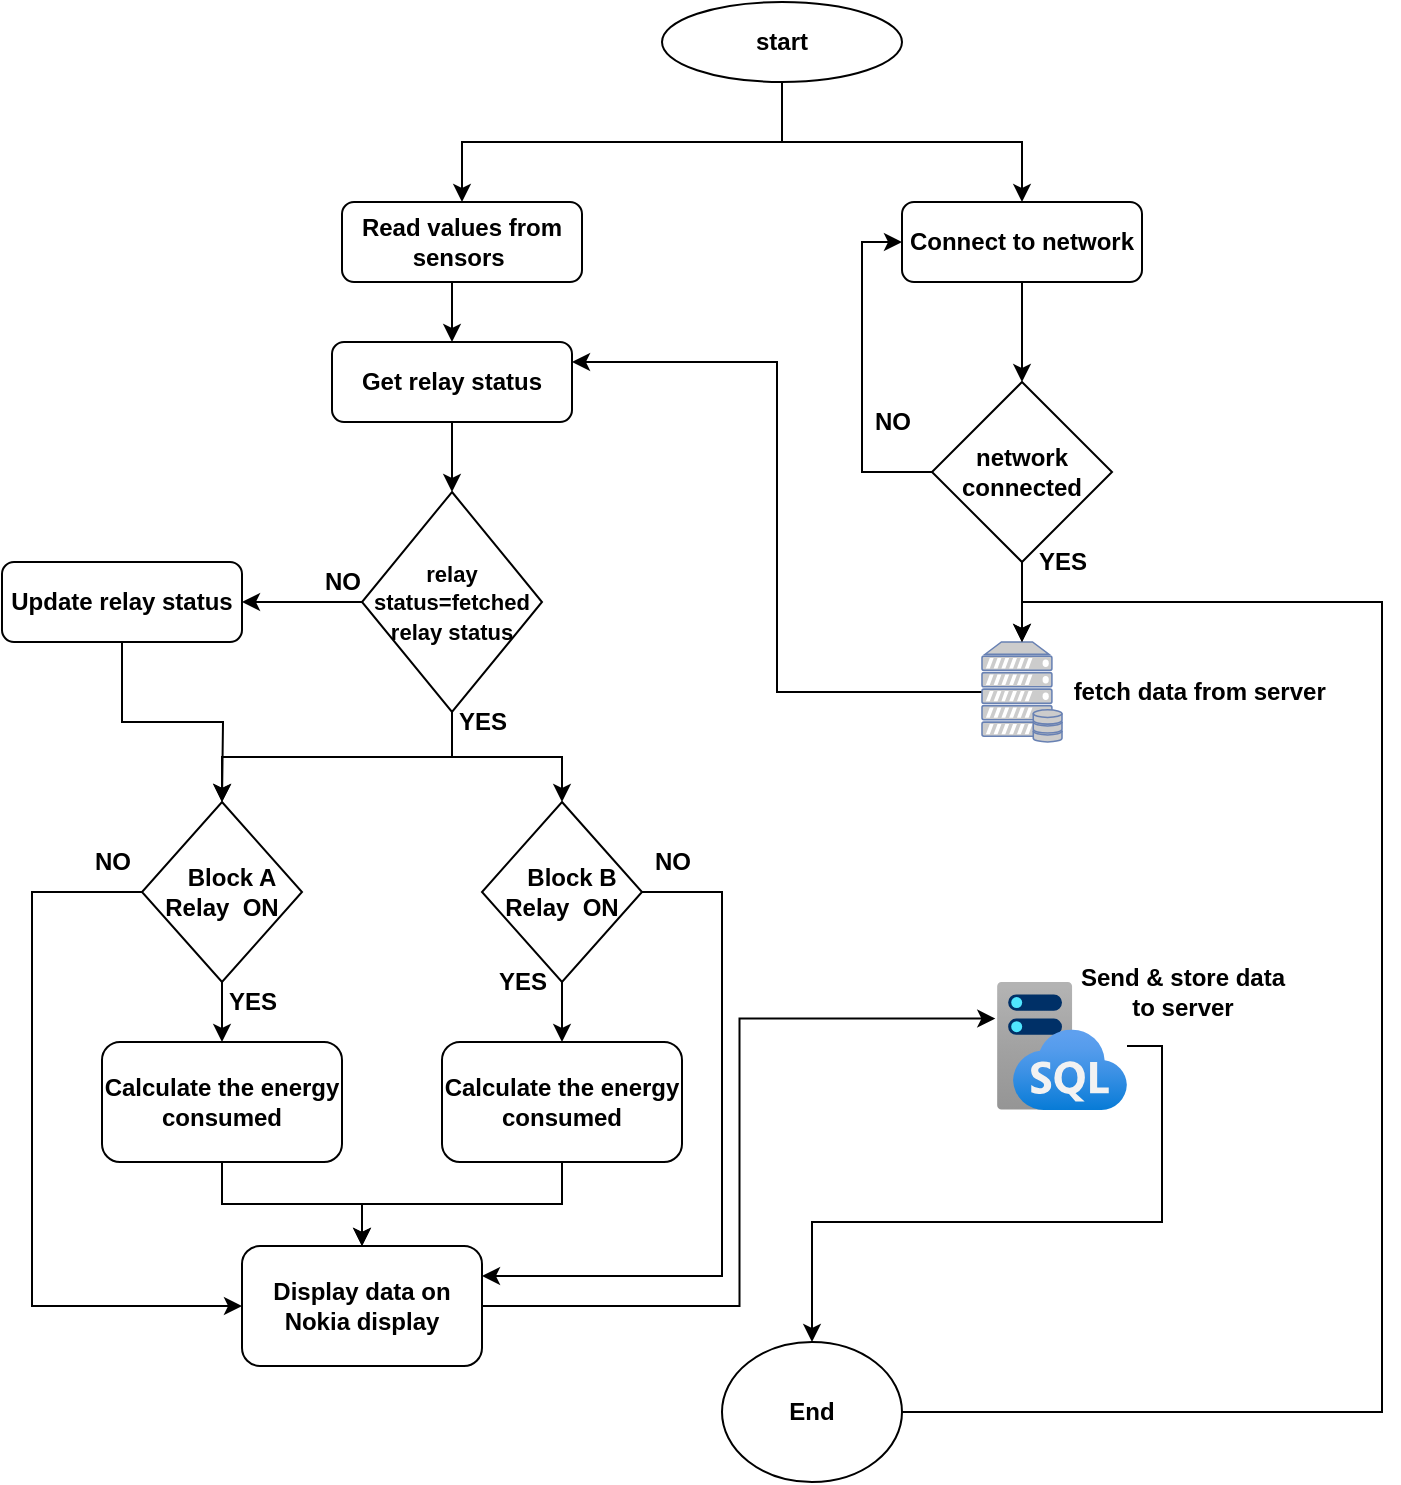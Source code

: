 <mxfile version="13.9.9" type="device"><diagram id="2AVPDu9LCGRg4zVZazyo" name="Page-1"><mxGraphModel dx="768" dy="474" grid="1" gridSize="10" guides="1" tooltips="1" connect="1" arrows="1" fold="1" page="1" pageScale="1" pageWidth="850" pageHeight="1100" math="0" shadow="0"><root><mxCell id="0"/><mxCell id="1" parent="0"/><mxCell id="F3STh09I04MzTzq_shMh-28" style="edgeStyle=orthogonalEdgeStyle;rounded=0;orthogonalLoop=1;jettySize=auto;html=1;exitX=0.5;exitY=1;exitDx=0;exitDy=0;" parent="1" source="F3STh09I04MzTzq_shMh-1" target="F3STh09I04MzTzq_shMh-2" edge="1"><mxGeometry relative="1" as="geometry"/></mxCell><mxCell id="F3STh09I04MzTzq_shMh-29" style="edgeStyle=orthogonalEdgeStyle;rounded=0;orthogonalLoop=1;jettySize=auto;html=1;exitX=0.5;exitY=1;exitDx=0;exitDy=0;entryX=0.5;entryY=0;entryDx=0;entryDy=0;" parent="1" source="F3STh09I04MzTzq_shMh-1" target="F3STh09I04MzTzq_shMh-9" edge="1"><mxGeometry relative="1" as="geometry"/></mxCell><mxCell id="F3STh09I04MzTzq_shMh-1" value="&lt;b&gt;start&lt;/b&gt;" style="ellipse;whiteSpace=wrap;html=1;" parent="1" vertex="1"><mxGeometry x="400" y="60" width="120" height="40" as="geometry"/></mxCell><mxCell id="F3STh09I04MzTzq_shMh-2" value="&lt;b&gt;Connect to network&lt;/b&gt;" style="rounded=1;whiteSpace=wrap;html=1;" parent="1" vertex="1"><mxGeometry x="520" y="160" width="120" height="40" as="geometry"/></mxCell><mxCell id="F3STh09I04MzTzq_shMh-27" style="edgeStyle=orthogonalEdgeStyle;rounded=0;orthogonalLoop=1;jettySize=auto;html=1;exitX=0;exitY=0.5;exitDx=0;exitDy=0;entryX=0;entryY=0.5;entryDx=0;entryDy=0;" parent="1" source="F3STh09I04MzTzq_shMh-3" target="F3STh09I04MzTzq_shMh-2" edge="1"><mxGeometry relative="1" as="geometry"/></mxCell><mxCell id="F3STh09I04MzTzq_shMh-3" value="&lt;b&gt;network connected&lt;/b&gt;" style="rhombus;whiteSpace=wrap;html=1;" parent="1" vertex="1"><mxGeometry x="535" y="250" width="90" height="90" as="geometry"/></mxCell><mxCell id="F3STh09I04MzTzq_shMh-5" value="" style="endArrow=classic;html=1;exitX=0.5;exitY=1;exitDx=0;exitDy=0;entryX=0.5;entryY=0;entryDx=0;entryDy=0;" parent="1" source="F3STh09I04MzTzq_shMh-2" target="F3STh09I04MzTzq_shMh-3" edge="1"><mxGeometry width="50" height="50" relative="1" as="geometry"><mxPoint x="440" y="290" as="sourcePoint"/><mxPoint x="490" y="240" as="targetPoint"/></mxGeometry></mxCell><mxCell id="F3STh09I04MzTzq_shMh-8" value="&lt;b&gt;NO&lt;/b&gt;" style="text;html=1;align=center;verticalAlign=middle;resizable=0;points=[];autosize=1;" parent="1" vertex="1"><mxGeometry x="500" y="260" width="30" height="20" as="geometry"/></mxCell><mxCell id="F3STh09I04MzTzq_shMh-30" style="edgeStyle=orthogonalEdgeStyle;rounded=0;orthogonalLoop=1;jettySize=auto;html=1;exitX=0.5;exitY=1;exitDx=0;exitDy=0;entryX=0.5;entryY=0;entryDx=0;entryDy=0;" parent="1" source="F3STh09I04MzTzq_shMh-9" target="F3STh09I04MzTzq_shMh-25" edge="1"><mxGeometry relative="1" as="geometry"/></mxCell><mxCell id="F3STh09I04MzTzq_shMh-9" value="&lt;b&gt;Read values from sensors&amp;nbsp;&lt;/b&gt;" style="rounded=1;whiteSpace=wrap;html=1;" parent="1" vertex="1"><mxGeometry x="240" y="160" width="120" height="40" as="geometry"/></mxCell><mxCell id="F3STh09I04MzTzq_shMh-26" style="edgeStyle=orthogonalEdgeStyle;rounded=0;orthogonalLoop=1;jettySize=auto;html=1;exitX=0;exitY=0.5;exitDx=0;exitDy=0;exitPerimeter=0;entryX=1;entryY=0.25;entryDx=0;entryDy=0;" parent="1" source="F3STh09I04MzTzq_shMh-11" target="F3STh09I04MzTzq_shMh-25" edge="1"><mxGeometry relative="1" as="geometry"/></mxCell><mxCell id="F3STh09I04MzTzq_shMh-11" value="" style="fontColor=#0066CC;verticalAlign=top;verticalLabelPosition=bottom;labelPosition=center;align=center;html=1;outlineConnect=0;fillColor=#CCCCCC;strokeColor=#6881B3;gradientColor=none;gradientDirection=north;strokeWidth=2;shape=mxgraph.networks.server_storage;" parent="1" vertex="1"><mxGeometry x="560" y="380" width="40" height="50" as="geometry"/></mxCell><mxCell id="F3STh09I04MzTzq_shMh-12" value="" style="endArrow=classic;html=1;exitX=0.5;exitY=1;exitDx=0;exitDy=0;entryX=0.5;entryY=0;entryDx=0;entryDy=0;entryPerimeter=0;" parent="1" source="F3STh09I04MzTzq_shMh-3" target="F3STh09I04MzTzq_shMh-11" edge="1"><mxGeometry width="50" height="50" relative="1" as="geometry"><mxPoint x="400" y="360" as="sourcePoint"/><mxPoint x="450" y="310" as="targetPoint"/></mxGeometry></mxCell><mxCell id="F3STh09I04MzTzq_shMh-13" value="&lt;b&gt;fetch data from server&amp;nbsp;&lt;/b&gt;" style="text;html=1;align=center;verticalAlign=middle;resizable=0;points=[];autosize=1;" parent="1" vertex="1"><mxGeometry x="600" y="395" width="140" height="20" as="geometry"/></mxCell><mxCell id="F3STh09I04MzTzq_shMh-14" value="&lt;b&gt;YES&lt;/b&gt;" style="text;html=1;align=center;verticalAlign=middle;resizable=0;points=[];autosize=1;" parent="1" vertex="1"><mxGeometry x="580" y="330" width="40" height="20" as="geometry"/></mxCell><mxCell id="F3STh09I04MzTzq_shMh-38" style="edgeStyle=orthogonalEdgeStyle;rounded=0;orthogonalLoop=1;jettySize=auto;html=1;exitX=0.5;exitY=1;exitDx=0;exitDy=0;entryX=0.5;entryY=0;entryDx=0;entryDy=0;" parent="1" source="F3STh09I04MzTzq_shMh-15" target="F3STh09I04MzTzq_shMh-35" edge="1"><mxGeometry relative="1" as="geometry"/></mxCell><mxCell id="F3STh09I04MzTzq_shMh-15" value="&lt;b&gt;Calculate the energy consumed&lt;/b&gt;" style="rounded=1;whiteSpace=wrap;html=1;" parent="1" vertex="1"><mxGeometry x="290" y="580" width="120" height="60" as="geometry"/></mxCell><mxCell id="F3STh09I04MzTzq_shMh-34" style="edgeStyle=orthogonalEdgeStyle;rounded=0;orthogonalLoop=1;jettySize=auto;html=1;exitX=0.5;exitY=1;exitDx=0;exitDy=0;entryX=0.5;entryY=0;entryDx=0;entryDy=0;" parent="1" source="F3STh09I04MzTzq_shMh-18" target="F3STh09I04MzTzq_shMh-15" edge="1"><mxGeometry relative="1" as="geometry"/></mxCell><mxCell id="Jp4tuCl4zfxZRG8agyWa-13" style="edgeStyle=orthogonalEdgeStyle;rounded=0;orthogonalLoop=1;jettySize=auto;html=1;exitX=1;exitY=0.5;exitDx=0;exitDy=0;entryX=1;entryY=0.25;entryDx=0;entryDy=0;" edge="1" parent="1" source="F3STh09I04MzTzq_shMh-18" target="F3STh09I04MzTzq_shMh-35"><mxGeometry relative="1" as="geometry"><Array as="points"><mxPoint x="430" y="505"/><mxPoint x="430" y="697"/></Array></mxGeometry></mxCell><mxCell id="F3STh09I04MzTzq_shMh-18" value="&lt;b&gt;&amp;nbsp; &amp;nbsp; Block B&amp;nbsp; Relay&amp;nbsp; ON&lt;/b&gt;" style="rhombus;whiteSpace=wrap;html=1;" parent="1" vertex="1"><mxGeometry x="310" y="460" width="80" height="90" as="geometry"/></mxCell><mxCell id="F3STh09I04MzTzq_shMh-36" style="edgeStyle=orthogonalEdgeStyle;rounded=0;orthogonalLoop=1;jettySize=auto;html=1;exitX=0.5;exitY=1;exitDx=0;exitDy=0;entryX=0.5;entryY=0;entryDx=0;entryDy=0;" parent="1" source="F3STh09I04MzTzq_shMh-23" target="F3STh09I04MzTzq_shMh-35" edge="1"><mxGeometry relative="1" as="geometry"/></mxCell><mxCell id="F3STh09I04MzTzq_shMh-23" value="&lt;b&gt;Calculate the energy consumed&lt;/b&gt;" style="rounded=1;whiteSpace=wrap;html=1;" parent="1" vertex="1"><mxGeometry x="120" y="580" width="120" height="60" as="geometry"/></mxCell><mxCell id="F3STh09I04MzTzq_shMh-33" style="edgeStyle=orthogonalEdgeStyle;rounded=0;orthogonalLoop=1;jettySize=auto;html=1;exitX=0.5;exitY=1;exitDx=0;exitDy=0;entryX=0.5;entryY=0;entryDx=0;entryDy=0;" parent="1" source="F3STh09I04MzTzq_shMh-24" target="F3STh09I04MzTzq_shMh-23" edge="1"><mxGeometry relative="1" as="geometry"/></mxCell><mxCell id="F3STh09I04MzTzq_shMh-48" style="edgeStyle=orthogonalEdgeStyle;rounded=0;orthogonalLoop=1;jettySize=auto;html=1;entryX=0;entryY=0.5;entryDx=0;entryDy=0;" parent="1" source="F3STh09I04MzTzq_shMh-24" target="F3STh09I04MzTzq_shMh-35" edge="1"><mxGeometry relative="1" as="geometry"><Array as="points"><mxPoint x="85" y="505"/><mxPoint x="85" y="712"/></Array></mxGeometry></mxCell><mxCell id="F3STh09I04MzTzq_shMh-24" value="&lt;b&gt;&amp;nbsp; &amp;nbsp; Block A&amp;nbsp; Relay&amp;nbsp; ON&lt;/b&gt;" style="rhombus;whiteSpace=wrap;html=1;" parent="1" vertex="1"><mxGeometry x="140" y="460" width="80" height="90" as="geometry"/></mxCell><mxCell id="Jp4tuCl4zfxZRG8agyWa-5" style="edgeStyle=orthogonalEdgeStyle;rounded=0;orthogonalLoop=1;jettySize=auto;html=1;exitX=0.5;exitY=1;exitDx=0;exitDy=0;entryX=0.5;entryY=0;entryDx=0;entryDy=0;" edge="1" parent="1" source="F3STh09I04MzTzq_shMh-25" target="Jp4tuCl4zfxZRG8agyWa-1"><mxGeometry relative="1" as="geometry"/></mxCell><mxCell id="F3STh09I04MzTzq_shMh-25" value="&lt;b&gt;Get relay status&lt;/b&gt;" style="rounded=1;whiteSpace=wrap;html=1;" parent="1" vertex="1"><mxGeometry x="235" y="230" width="120" height="40" as="geometry"/></mxCell><mxCell id="Jp4tuCl4zfxZRG8agyWa-14" style="edgeStyle=orthogonalEdgeStyle;rounded=0;orthogonalLoop=1;jettySize=auto;html=1;exitX=1;exitY=0.5;exitDx=0;exitDy=0;entryX=-0.013;entryY=0.286;entryDx=0;entryDy=0;entryPerimeter=0;" edge="1" parent="1" source="F3STh09I04MzTzq_shMh-35" target="F3STh09I04MzTzq_shMh-40"><mxGeometry relative="1" as="geometry"/></mxCell><mxCell id="F3STh09I04MzTzq_shMh-35" value="&lt;b&gt;Display data on Nokia display&lt;/b&gt;" style="rounded=1;whiteSpace=wrap;html=1;" parent="1" vertex="1"><mxGeometry x="190" y="682" width="120" height="60" as="geometry"/></mxCell><mxCell id="F3STh09I04MzTzq_shMh-47" style="edgeStyle=orthogonalEdgeStyle;rounded=0;orthogonalLoop=1;jettySize=auto;html=1;entryX=0.5;entryY=0;entryDx=0;entryDy=0;" parent="1" source="F3STh09I04MzTzq_shMh-40" target="F3STh09I04MzTzq_shMh-44" edge="1"><mxGeometry relative="1" as="geometry"><Array as="points"><mxPoint x="650" y="582"/><mxPoint x="650" y="670"/><mxPoint x="475" y="670"/></Array></mxGeometry></mxCell><mxCell id="F3STh09I04MzTzq_shMh-40" value="" style="aspect=fixed;html=1;points=[];align=center;image;fontSize=12;image=img/lib/azure2/databases/SQL_Managed_Instance.svg;" parent="1" vertex="1"><mxGeometry x="567.5" y="550" width="65" height="64" as="geometry"/></mxCell><mxCell id="F3STh09I04MzTzq_shMh-42" value="&lt;b&gt;Send &amp;amp; store data&lt;br&gt;to server&lt;/b&gt;" style="text;html=1;align=center;verticalAlign=middle;resizable=0;points=[];autosize=1;" parent="1" vertex="1"><mxGeometry x="600" y="540" width="120" height="30" as="geometry"/></mxCell><mxCell id="Jp4tuCl4zfxZRG8agyWa-11" style="edgeStyle=orthogonalEdgeStyle;rounded=0;orthogonalLoop=1;jettySize=auto;html=1;exitX=1;exitY=0.5;exitDx=0;exitDy=0;entryX=0.5;entryY=0;entryDx=0;entryDy=0;entryPerimeter=0;" edge="1" parent="1" source="F3STh09I04MzTzq_shMh-44" target="F3STh09I04MzTzq_shMh-11"><mxGeometry relative="1" as="geometry"><Array as="points"><mxPoint x="760" y="765"/><mxPoint x="760" y="360"/><mxPoint x="580" y="360"/></Array></mxGeometry></mxCell><mxCell id="F3STh09I04MzTzq_shMh-44" value="&lt;b&gt;End&lt;/b&gt;" style="ellipse;whiteSpace=wrap;html=1;" parent="1" vertex="1"><mxGeometry x="430" y="730" width="90" height="70" as="geometry"/></mxCell><mxCell id="F3STh09I04MzTzq_shMh-49" value="&lt;b&gt;NO&lt;/b&gt;" style="text;html=1;align=center;verticalAlign=middle;resizable=0;points=[];autosize=1;" parent="1" vertex="1"><mxGeometry x="110" y="480" width="30" height="20" as="geometry"/></mxCell><mxCell id="F3STh09I04MzTzq_shMh-50" value="&lt;b&gt;YES&lt;/b&gt;" style="text;html=1;align=center;verticalAlign=middle;resizable=0;points=[];autosize=1;" parent="1" vertex="1"><mxGeometry x="175" y="550" width="40" height="20" as="geometry"/></mxCell><mxCell id="F3STh09I04MzTzq_shMh-51" value="&lt;b&gt;YES&lt;/b&gt;" style="text;html=1;align=center;verticalAlign=middle;resizable=0;points=[];autosize=1;" parent="1" vertex="1"><mxGeometry x="310" y="540" width="40" height="20" as="geometry"/></mxCell><mxCell id="F3STh09I04MzTzq_shMh-52" value="&lt;b&gt;NO&lt;/b&gt;" style="text;html=1;align=center;verticalAlign=middle;resizable=0;points=[];autosize=1;" parent="1" vertex="1"><mxGeometry x="390" y="480" width="30" height="20" as="geometry"/></mxCell><mxCell id="Jp4tuCl4zfxZRG8agyWa-4" style="edgeStyle=orthogonalEdgeStyle;rounded=0;orthogonalLoop=1;jettySize=auto;html=1;exitX=0;exitY=0.5;exitDx=0;exitDy=0;" edge="1" parent="1" source="Jp4tuCl4zfxZRG8agyWa-1" target="Jp4tuCl4zfxZRG8agyWa-2"><mxGeometry relative="1" as="geometry"/></mxCell><mxCell id="Jp4tuCl4zfxZRG8agyWa-6" style="edgeStyle=orthogonalEdgeStyle;rounded=0;orthogonalLoop=1;jettySize=auto;html=1;exitX=0.5;exitY=1;exitDx=0;exitDy=0;entryX=0.5;entryY=0;entryDx=0;entryDy=0;" edge="1" parent="1" source="Jp4tuCl4zfxZRG8agyWa-1" target="F3STh09I04MzTzq_shMh-24"><mxGeometry relative="1" as="geometry"/></mxCell><mxCell id="Jp4tuCl4zfxZRG8agyWa-7" style="edgeStyle=orthogonalEdgeStyle;rounded=0;orthogonalLoop=1;jettySize=auto;html=1;exitX=0.5;exitY=1;exitDx=0;exitDy=0;entryX=0.5;entryY=0;entryDx=0;entryDy=0;" edge="1" parent="1" source="Jp4tuCl4zfxZRG8agyWa-1" target="F3STh09I04MzTzq_shMh-18"><mxGeometry relative="1" as="geometry"/></mxCell><mxCell id="Jp4tuCl4zfxZRG8agyWa-1" value="&lt;b&gt;&lt;font style=&quot;font-size: 11px&quot;&gt;relay status=fetched relay status&lt;/font&gt;&lt;/b&gt;" style="rhombus;whiteSpace=wrap;html=1;" vertex="1" parent="1"><mxGeometry x="250" y="305" width="90" height="110" as="geometry"/></mxCell><mxCell id="Jp4tuCl4zfxZRG8agyWa-10" style="edgeStyle=orthogonalEdgeStyle;rounded=0;orthogonalLoop=1;jettySize=auto;html=1;exitX=0.5;exitY=1;exitDx=0;exitDy=0;" edge="1" parent="1" source="Jp4tuCl4zfxZRG8agyWa-2"><mxGeometry relative="1" as="geometry"><mxPoint x="180" y="460" as="targetPoint"/></mxGeometry></mxCell><mxCell id="Jp4tuCl4zfxZRG8agyWa-2" value="&lt;b&gt;Update relay status&lt;/b&gt;" style="rounded=1;whiteSpace=wrap;html=1;" vertex="1" parent="1"><mxGeometry x="70" y="340" width="120" height="40" as="geometry"/></mxCell><mxCell id="Jp4tuCl4zfxZRG8agyWa-8" value="&lt;b&gt;YES&lt;/b&gt;" style="text;html=1;align=center;verticalAlign=middle;resizable=0;points=[];autosize=1;" vertex="1" parent="1"><mxGeometry x="290" y="410" width="40" height="20" as="geometry"/></mxCell><mxCell id="Jp4tuCl4zfxZRG8agyWa-9" value="&lt;b&gt;NO&lt;/b&gt;" style="text;html=1;align=center;verticalAlign=middle;resizable=0;points=[];autosize=1;" vertex="1" parent="1"><mxGeometry x="225" y="340" width="30" height="20" as="geometry"/></mxCell></root></mxGraphModel></diagram></mxfile>